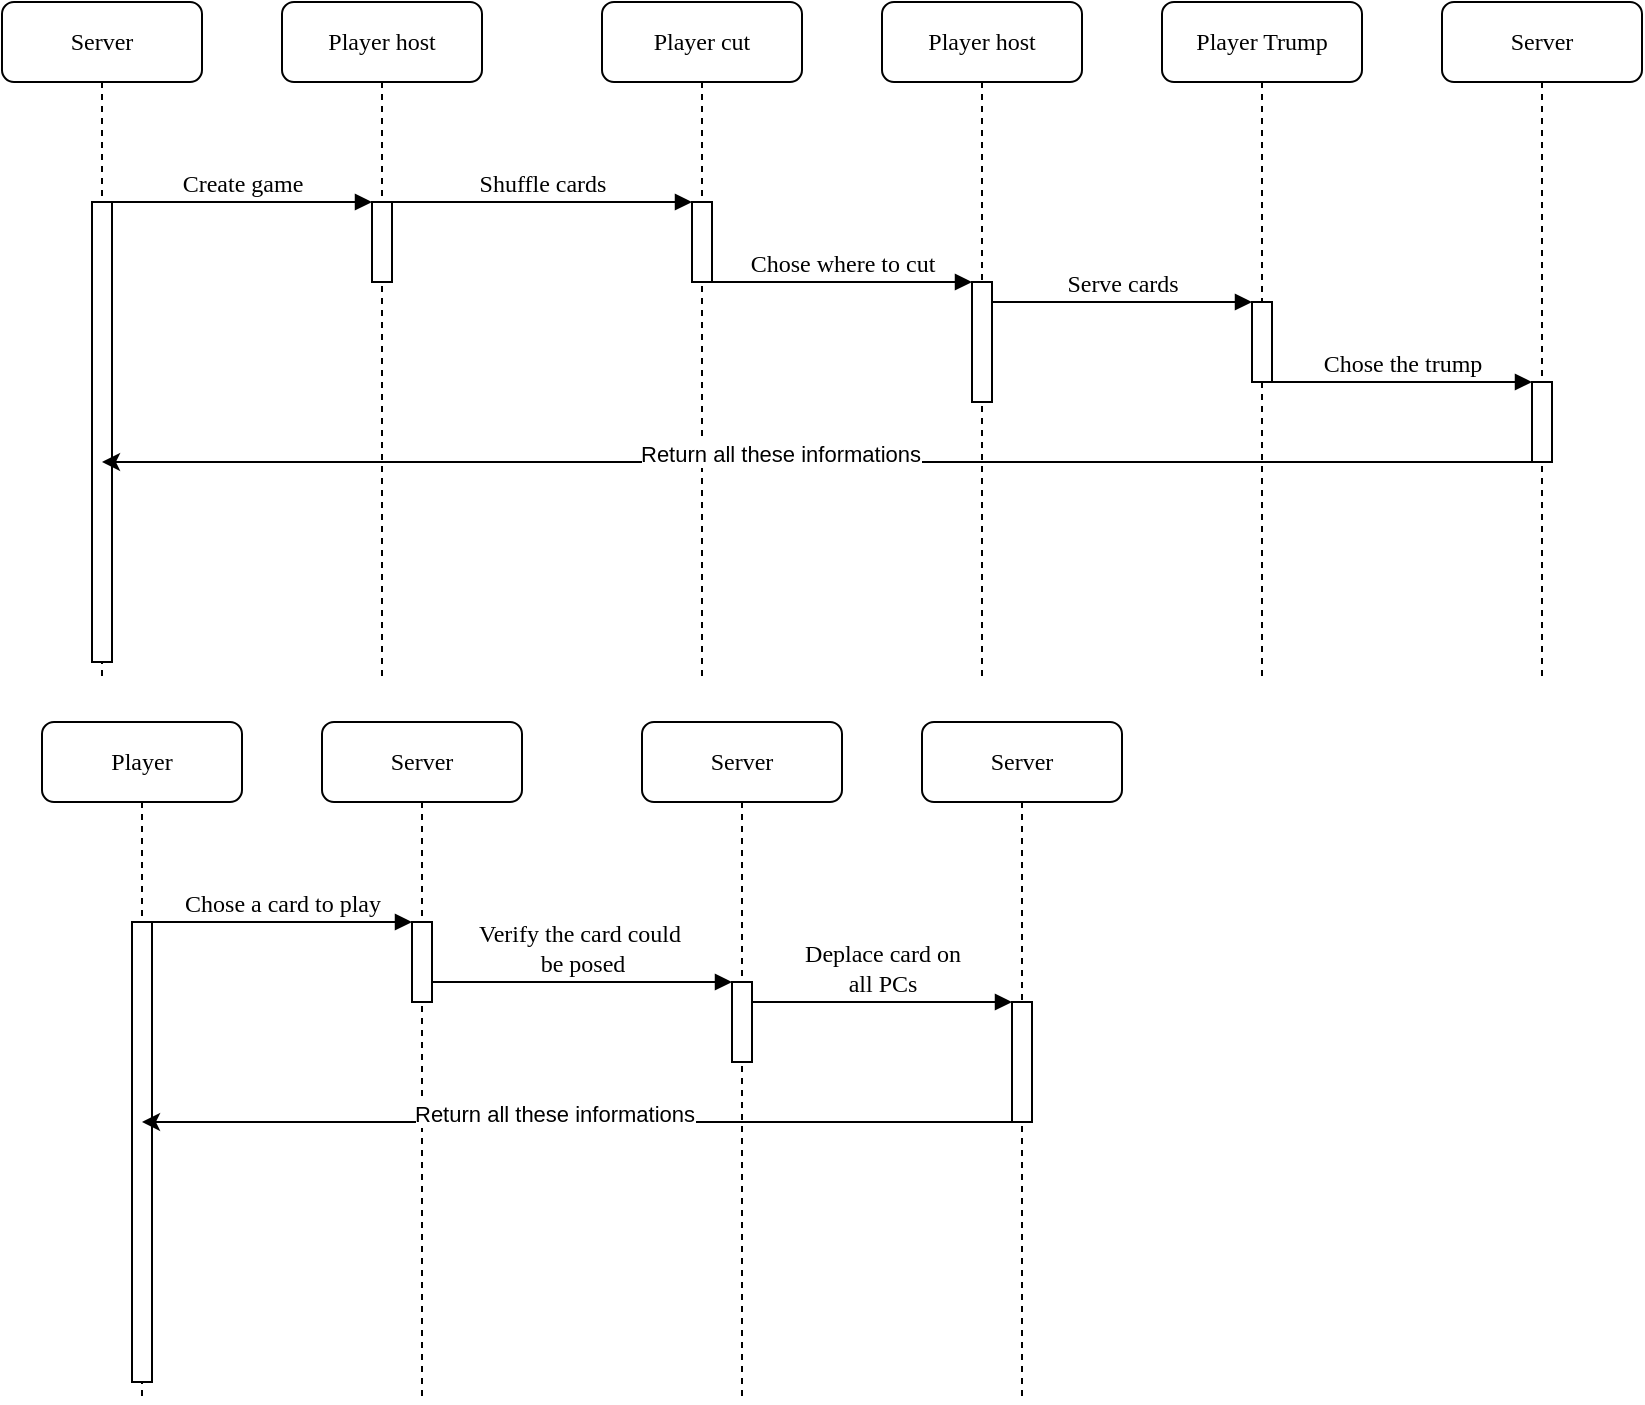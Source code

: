 <mxfile version="16.5.4" type="device"><diagram name="Page-1" id="13e1069c-82ec-6db2-03f1-153e76fe0fe0"><mxGraphModel dx="1422" dy="794" grid="1" gridSize="10" guides="1" tooltips="1" connect="1" arrows="1" fold="1" page="1" pageScale="1" pageWidth="1100" pageHeight="850" background="none" math="0" shadow="0"><root><mxCell id="0"/><mxCell id="1" parent="0"/><mxCell id="7baba1c4bc27f4b0-2" value="Player host" style="shape=umlLifeline;perimeter=lifelinePerimeter;whiteSpace=wrap;html=1;container=1;collapsible=0;recursiveResize=0;outlineConnect=0;rounded=1;shadow=0;comic=0;labelBackgroundColor=none;strokeWidth=1;fontFamily=Verdana;fontSize=12;align=center;" parent="1" vertex="1"><mxGeometry x="240" y="80" width="100" height="340" as="geometry"/></mxCell><mxCell id="7baba1c4bc27f4b0-10" value="" style="html=1;points=[];perimeter=orthogonalPerimeter;rounded=0;shadow=0;comic=0;labelBackgroundColor=none;strokeWidth=1;fontFamily=Verdana;fontSize=12;align=center;" parent="7baba1c4bc27f4b0-2" vertex="1"><mxGeometry x="45" y="100" width="10" height="40" as="geometry"/></mxCell><mxCell id="7baba1c4bc27f4b0-3" value="Player cut" style="shape=umlLifeline;perimeter=lifelinePerimeter;whiteSpace=wrap;html=1;container=1;collapsible=0;recursiveResize=0;outlineConnect=0;rounded=1;shadow=0;comic=0;labelBackgroundColor=none;strokeWidth=1;fontFamily=Verdana;fontSize=12;align=center;" parent="1" vertex="1"><mxGeometry x="400" y="80" width="100" height="340" as="geometry"/></mxCell><mxCell id="7baba1c4bc27f4b0-13" value="" style="html=1;points=[];perimeter=orthogonalPerimeter;rounded=0;shadow=0;comic=0;labelBackgroundColor=none;strokeWidth=1;fontFamily=Verdana;fontSize=12;align=center;" parent="7baba1c4bc27f4b0-3" vertex="1"><mxGeometry x="45" y="100" width="10" height="40" as="geometry"/></mxCell><mxCell id="7baba1c4bc27f4b0-4" value="Player host" style="shape=umlLifeline;perimeter=lifelinePerimeter;whiteSpace=wrap;html=1;container=1;collapsible=0;recursiveResize=0;outlineConnect=0;rounded=1;shadow=0;comic=0;labelBackgroundColor=none;strokeWidth=1;fontFamily=Verdana;fontSize=12;align=center;" parent="1" vertex="1"><mxGeometry x="540" y="80" width="100" height="340" as="geometry"/></mxCell><mxCell id="7baba1c4bc27f4b0-5" value="Player Trump" style="shape=umlLifeline;perimeter=lifelinePerimeter;whiteSpace=wrap;html=1;container=1;collapsible=0;recursiveResize=0;outlineConnect=0;rounded=1;shadow=0;comic=0;labelBackgroundColor=none;strokeWidth=1;fontFamily=Verdana;fontSize=12;align=center;" parent="1" vertex="1"><mxGeometry x="680" y="80" width="100" height="340" as="geometry"/></mxCell><mxCell id="7baba1c4bc27f4b0-6" value="Server" style="shape=umlLifeline;perimeter=lifelinePerimeter;whiteSpace=wrap;html=1;container=1;collapsible=0;recursiveResize=0;outlineConnect=0;rounded=1;shadow=0;comic=0;labelBackgroundColor=none;strokeWidth=1;fontFamily=Verdana;fontSize=12;align=center;" parent="1" vertex="1"><mxGeometry x="820" y="80" width="100" height="340" as="geometry"/></mxCell><mxCell id="8Qo0zwZUYk17k-C-4yr2-1" value="" style="html=1;points=[];perimeter=orthogonalPerimeter;rounded=0;shadow=0;comic=0;labelBackgroundColor=none;strokeWidth=1;fontFamily=Verdana;fontSize=12;align=center;" vertex="1" parent="7baba1c4bc27f4b0-6"><mxGeometry x="45" y="190" width="10" height="40" as="geometry"/></mxCell><mxCell id="8Qo0zwZUYk17k-C-4yr2-4" value="Chose the trump" style="html=1;verticalAlign=bottom;endArrow=block;entryX=0;entryY=0;labelBackgroundColor=none;fontFamily=Verdana;fontSize=12;edgeStyle=elbowEdgeStyle;elbow=vertical;" edge="1" parent="7baba1c4bc27f4b0-6"><mxGeometry relative="1" as="geometry"><mxPoint x="-85" y="190" as="sourcePoint"/><mxPoint x="45" y="190" as="targetPoint"/></mxGeometry></mxCell><mxCell id="7baba1c4bc27f4b0-8" value="Server" style="shape=umlLifeline;perimeter=lifelinePerimeter;whiteSpace=wrap;html=1;container=1;collapsible=0;recursiveResize=0;outlineConnect=0;rounded=1;shadow=0;comic=0;labelBackgroundColor=none;strokeWidth=1;fontFamily=Verdana;fontSize=12;align=center;" parent="1" vertex="1"><mxGeometry x="100" y="80" width="100" height="340" as="geometry"/></mxCell><mxCell id="7baba1c4bc27f4b0-9" value="" style="html=1;points=[];perimeter=orthogonalPerimeter;rounded=0;shadow=0;comic=0;labelBackgroundColor=none;strokeWidth=1;fontFamily=Verdana;fontSize=12;align=center;" parent="7baba1c4bc27f4b0-8" vertex="1"><mxGeometry x="45" y="100" width="10" height="230" as="geometry"/></mxCell><mxCell id="7baba1c4bc27f4b0-16" value="" style="html=1;points=[];perimeter=orthogonalPerimeter;rounded=0;shadow=0;comic=0;labelBackgroundColor=none;strokeWidth=1;fontFamily=Verdana;fontSize=12;align=center;" parent="1" vertex="1"><mxGeometry x="585" y="220" width="10" height="60" as="geometry"/></mxCell><mxCell id="7baba1c4bc27f4b0-17" value="Chose where to cut" style="html=1;verticalAlign=bottom;endArrow=block;labelBackgroundColor=none;fontFamily=Verdana;fontSize=12;edgeStyle=elbowEdgeStyle;elbow=vertical;" parent="1" source="7baba1c4bc27f4b0-13" target="7baba1c4bc27f4b0-16" edge="1"><mxGeometry relative="1" as="geometry"><mxPoint x="510" y="220" as="sourcePoint"/><Array as="points"><mxPoint x="460" y="220"/></Array></mxGeometry></mxCell><mxCell id="7baba1c4bc27f4b0-19" value="" style="html=1;points=[];perimeter=orthogonalPerimeter;rounded=0;shadow=0;comic=0;labelBackgroundColor=none;strokeWidth=1;fontFamily=Verdana;fontSize=12;align=center;" parent="1" vertex="1"><mxGeometry x="725" y="230" width="10" height="40" as="geometry"/></mxCell><mxCell id="7baba1c4bc27f4b0-20" value="Serve cards" style="html=1;verticalAlign=bottom;endArrow=block;entryX=0;entryY=0;labelBackgroundColor=none;fontFamily=Verdana;fontSize=12;edgeStyle=elbowEdgeStyle;elbow=vertical;" parent="1" source="7baba1c4bc27f4b0-16" target="7baba1c4bc27f4b0-19" edge="1"><mxGeometry relative="1" as="geometry"><mxPoint x="650" y="230" as="sourcePoint"/></mxGeometry></mxCell><mxCell id="7baba1c4bc27f4b0-11" value="Create game" style="html=1;verticalAlign=bottom;endArrow=block;entryX=0;entryY=0;labelBackgroundColor=none;fontFamily=Verdana;fontSize=12;edgeStyle=elbowEdgeStyle;elbow=vertical;" parent="1" source="7baba1c4bc27f4b0-9" target="7baba1c4bc27f4b0-10" edge="1"><mxGeometry relative="1" as="geometry"><mxPoint x="220" y="190" as="sourcePoint"/></mxGeometry></mxCell><mxCell id="7baba1c4bc27f4b0-14" value="Shuffle cards" style="html=1;verticalAlign=bottom;endArrow=block;entryX=0;entryY=0;labelBackgroundColor=none;fontFamily=Verdana;fontSize=12;edgeStyle=elbowEdgeStyle;elbow=vertical;" parent="1" source="7baba1c4bc27f4b0-10" target="7baba1c4bc27f4b0-13" edge="1"><mxGeometry relative="1" as="geometry"><mxPoint x="370" y="200" as="sourcePoint"/></mxGeometry></mxCell><mxCell id="8Qo0zwZUYk17k-C-4yr2-5" value="" style="edgeStyle=orthogonalEdgeStyle;rounded=0;orthogonalLoop=1;jettySize=auto;html=1;" edge="1" parent="1" source="8Qo0zwZUYk17k-C-4yr2-1" target="7baba1c4bc27f4b0-8"><mxGeometry relative="1" as="geometry"><Array as="points"><mxPoint x="680" y="310"/><mxPoint x="680" y="310"/></Array></mxGeometry></mxCell><mxCell id="8Qo0zwZUYk17k-C-4yr2-6" value="Return all these informations" style="edgeLabel;html=1;align=center;verticalAlign=middle;resizable=0;points=[];" vertex="1" connectable="0" parent="8Qo0zwZUYk17k-C-4yr2-5"><mxGeometry x="0.053" y="-4" relative="1" as="geometry"><mxPoint as="offset"/></mxGeometry></mxCell><mxCell id="8Qo0zwZUYk17k-C-4yr2-7" value="Server" style="shape=umlLifeline;perimeter=lifelinePerimeter;whiteSpace=wrap;html=1;container=1;collapsible=0;recursiveResize=0;outlineConnect=0;rounded=1;shadow=0;comic=0;labelBackgroundColor=none;strokeWidth=1;fontFamily=Verdana;fontSize=12;align=center;" vertex="1" parent="1"><mxGeometry x="260" y="440" width="100" height="340" as="geometry"/></mxCell><mxCell id="8Qo0zwZUYk17k-C-4yr2-8" value="" style="html=1;points=[];perimeter=orthogonalPerimeter;rounded=0;shadow=0;comic=0;labelBackgroundColor=none;strokeWidth=1;fontFamily=Verdana;fontSize=12;align=center;" vertex="1" parent="8Qo0zwZUYk17k-C-4yr2-7"><mxGeometry x="45" y="100" width="10" height="40" as="geometry"/></mxCell><mxCell id="8Qo0zwZUYk17k-C-4yr2-9" value="Server" style="shape=umlLifeline;perimeter=lifelinePerimeter;whiteSpace=wrap;html=1;container=1;collapsible=0;recursiveResize=0;outlineConnect=0;rounded=1;shadow=0;comic=0;labelBackgroundColor=none;strokeWidth=1;fontFamily=Verdana;fontSize=12;align=center;" vertex="1" parent="1"><mxGeometry x="420" y="440" width="100" height="340" as="geometry"/></mxCell><mxCell id="8Qo0zwZUYk17k-C-4yr2-10" value="" style="html=1;points=[];perimeter=orthogonalPerimeter;rounded=0;shadow=0;comic=0;labelBackgroundColor=none;strokeWidth=1;fontFamily=Verdana;fontSize=12;align=center;" vertex="1" parent="8Qo0zwZUYk17k-C-4yr2-9"><mxGeometry x="45" y="130" width="10" height="40" as="geometry"/></mxCell><mxCell id="8Qo0zwZUYk17k-C-4yr2-11" value="Server" style="shape=umlLifeline;perimeter=lifelinePerimeter;whiteSpace=wrap;html=1;container=1;collapsible=0;recursiveResize=0;outlineConnect=0;rounded=1;shadow=0;comic=0;labelBackgroundColor=none;strokeWidth=1;fontFamily=Verdana;fontSize=12;align=center;" vertex="1" parent="1"><mxGeometry x="560" y="440" width="100" height="340" as="geometry"/></mxCell><mxCell id="8Qo0zwZUYk17k-C-4yr2-18" value="" style="html=1;points=[];perimeter=orthogonalPerimeter;rounded=0;shadow=0;comic=0;labelBackgroundColor=none;strokeWidth=1;fontFamily=Verdana;fontSize=12;align=center;" vertex="1" parent="8Qo0zwZUYk17k-C-4yr2-11"><mxGeometry x="45" y="140" width="10" height="60" as="geometry"/></mxCell><mxCell id="8Qo0zwZUYk17k-C-4yr2-16" value="Player" style="shape=umlLifeline;perimeter=lifelinePerimeter;whiteSpace=wrap;html=1;container=1;collapsible=0;recursiveResize=0;outlineConnect=0;rounded=1;shadow=0;comic=0;labelBackgroundColor=none;strokeWidth=1;fontFamily=Verdana;fontSize=12;align=center;" vertex="1" parent="1"><mxGeometry x="120" y="440" width="100" height="340" as="geometry"/></mxCell><mxCell id="8Qo0zwZUYk17k-C-4yr2-17" value="" style="html=1;points=[];perimeter=orthogonalPerimeter;rounded=0;shadow=0;comic=0;labelBackgroundColor=none;strokeWidth=1;fontFamily=Verdana;fontSize=12;align=center;" vertex="1" parent="8Qo0zwZUYk17k-C-4yr2-16"><mxGeometry x="45" y="100" width="10" height="230" as="geometry"/></mxCell><mxCell id="8Qo0zwZUYk17k-C-4yr2-19" value="Deplace card on &lt;br&gt;all PCs" style="html=1;verticalAlign=bottom;endArrow=block;labelBackgroundColor=none;fontFamily=Verdana;fontSize=12;edgeStyle=elbowEdgeStyle;elbow=vertical;" edge="1" parent="1" source="8Qo0zwZUYk17k-C-4yr2-10" target="8Qo0zwZUYk17k-C-4yr2-18"><mxGeometry relative="1" as="geometry"><mxPoint x="530" y="580" as="sourcePoint"/><Array as="points"><mxPoint x="480" y="580"/></Array></mxGeometry></mxCell><mxCell id="8Qo0zwZUYk17k-C-4yr2-22" value="Chose a card to play" style="html=1;verticalAlign=bottom;endArrow=block;entryX=0;entryY=0;labelBackgroundColor=none;fontFamily=Verdana;fontSize=12;edgeStyle=elbowEdgeStyle;elbow=vertical;" edge="1" parent="1" source="8Qo0zwZUYk17k-C-4yr2-17" target="8Qo0zwZUYk17k-C-4yr2-8"><mxGeometry relative="1" as="geometry"><mxPoint x="240" y="550" as="sourcePoint"/></mxGeometry></mxCell><mxCell id="8Qo0zwZUYk17k-C-4yr2-23" value="&lt;div&gt;&lt;span&gt;Verify the card could&amp;nbsp;&lt;/span&gt;&lt;/div&gt;&lt;div&gt;&lt;span&gt;be posed&lt;/span&gt;&lt;/div&gt;" style="html=1;verticalAlign=bottom;endArrow=block;entryX=0;entryY=0;labelBackgroundColor=none;fontFamily=Verdana;fontSize=12;edgeStyle=elbowEdgeStyle;elbow=vertical;align=center;" edge="1" parent="1" source="8Qo0zwZUYk17k-C-4yr2-8" target="8Qo0zwZUYk17k-C-4yr2-10"><mxGeometry relative="1" as="geometry"><mxPoint x="390" y="560" as="sourcePoint"/><mxPoint as="offset"/></mxGeometry></mxCell><mxCell id="8Qo0zwZUYk17k-C-4yr2-24" value="" style="edgeStyle=orthogonalEdgeStyle;rounded=0;orthogonalLoop=1;jettySize=auto;html=1;" edge="1" parent="1" source="8Qo0zwZUYk17k-C-4yr2-18" target="8Qo0zwZUYk17k-C-4yr2-16"><mxGeometry relative="1" as="geometry"><Array as="points"><mxPoint x="390" y="640"/><mxPoint x="390" y="640"/></Array><mxPoint x="885" y="670" as="sourcePoint"/></mxGeometry></mxCell><mxCell id="8Qo0zwZUYk17k-C-4yr2-25" value="Return all these informations" style="edgeLabel;html=1;align=center;verticalAlign=middle;resizable=0;points=[];" vertex="1" connectable="0" parent="8Qo0zwZUYk17k-C-4yr2-24"><mxGeometry x="0.053" y="-4" relative="1" as="geometry"><mxPoint as="offset"/></mxGeometry></mxCell></root></mxGraphModel></diagram></mxfile>